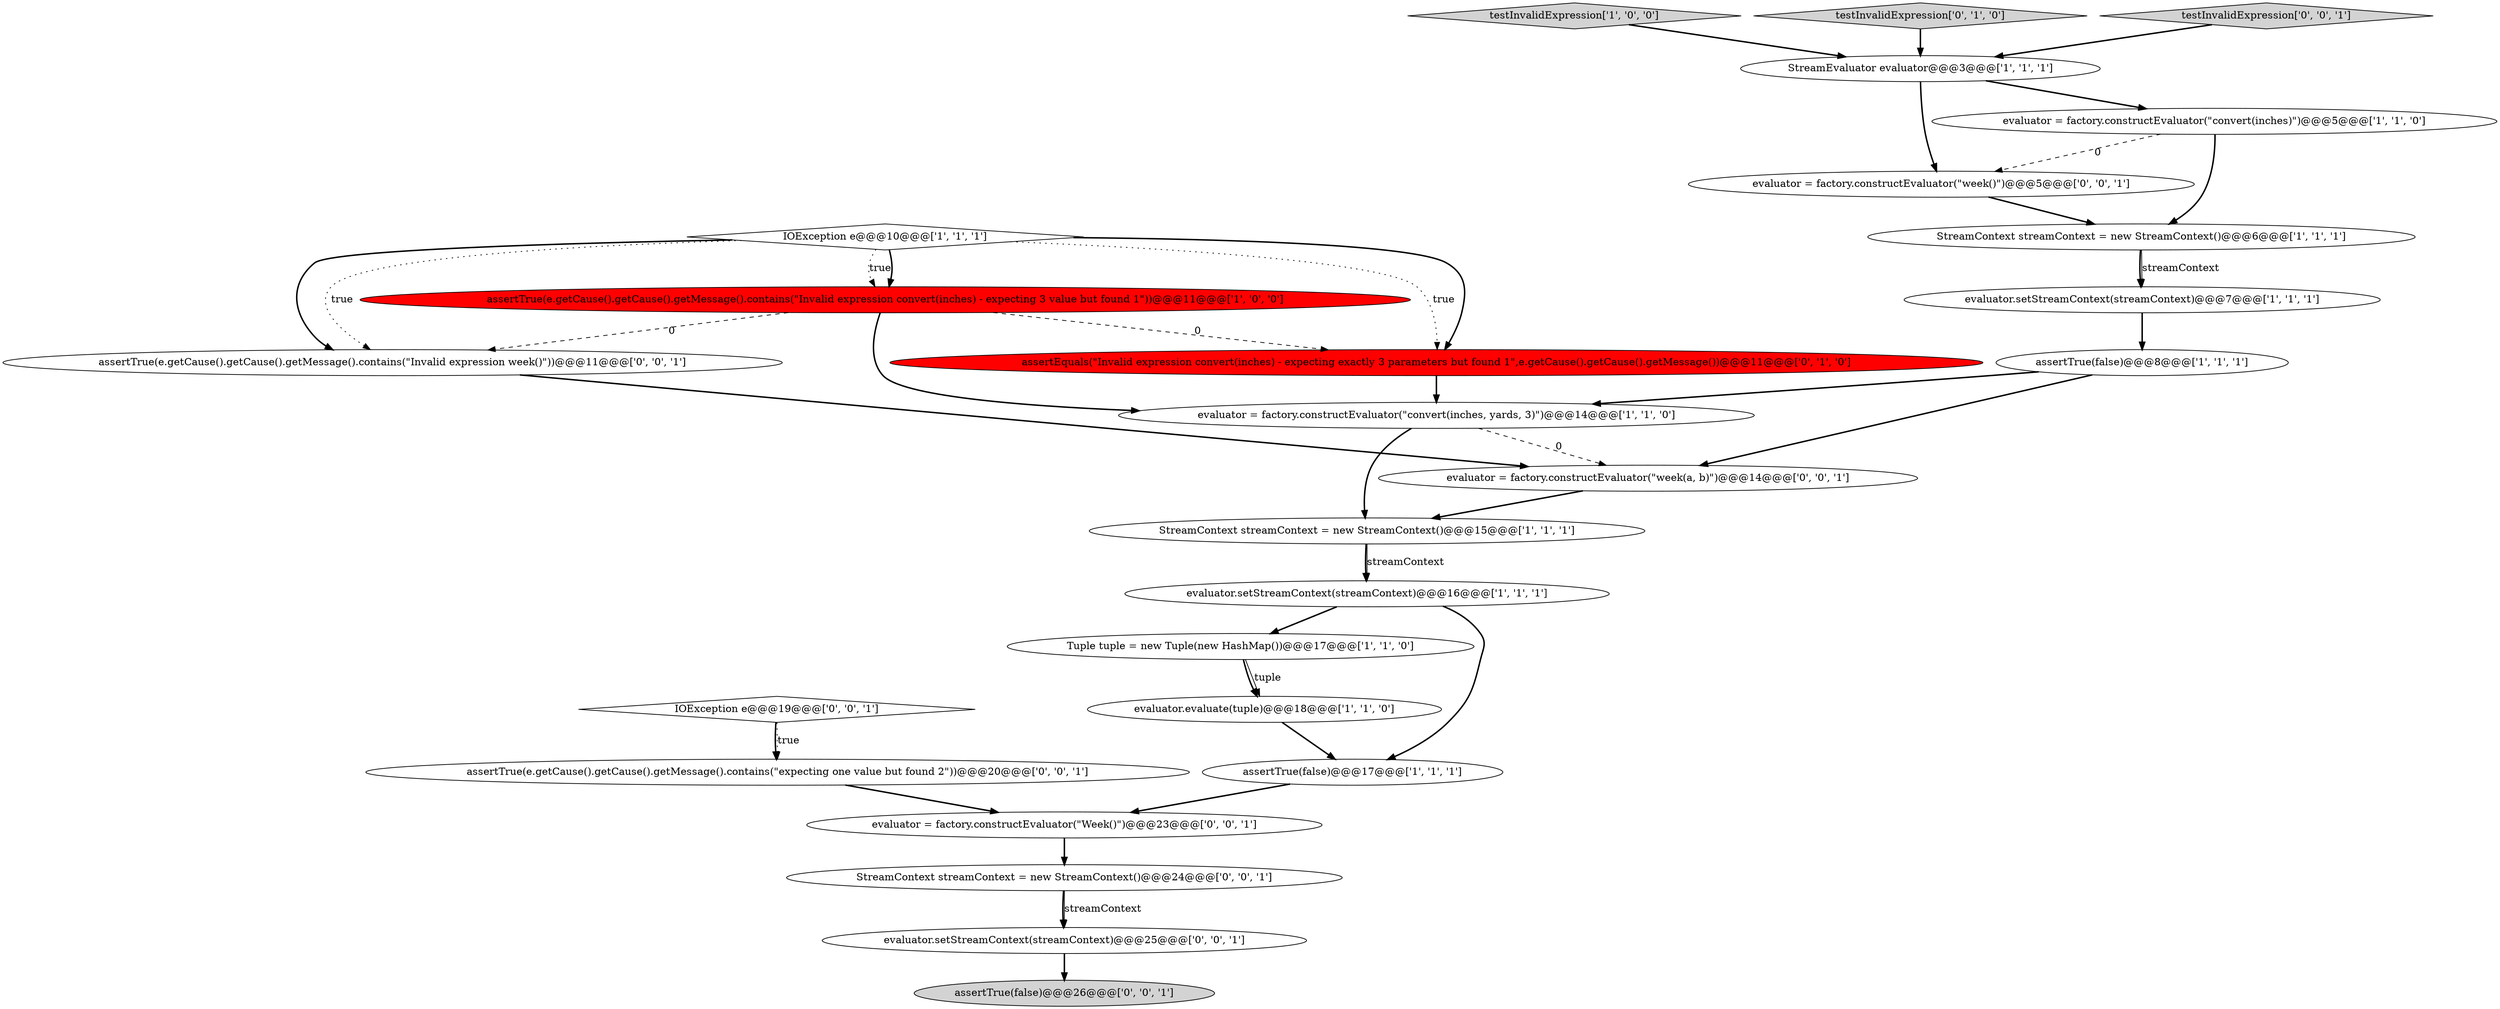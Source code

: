 digraph {
3 [style = filled, label = "StreamContext streamContext = new StreamContext()@@@6@@@['1', '1', '1']", fillcolor = white, shape = ellipse image = "AAA0AAABBB1BBB"];
15 [style = filled, label = "assertEquals(\"Invalid expression convert(inches) - expecting exactly 3 parameters but found 1\",e.getCause().getCause().getMessage())@@@11@@@['0', '1', '0']", fillcolor = red, shape = ellipse image = "AAA1AAABBB2BBB"];
24 [style = filled, label = "evaluator = factory.constructEvaluator(\"week()\")@@@5@@@['0', '0', '1']", fillcolor = white, shape = ellipse image = "AAA0AAABBB3BBB"];
7 [style = filled, label = "testInvalidExpression['1', '0', '0']", fillcolor = lightgray, shape = diamond image = "AAA0AAABBB1BBB"];
20 [style = filled, label = "evaluator = factory.constructEvaluator(\"week(a, b)\")@@@14@@@['0', '0', '1']", fillcolor = white, shape = ellipse image = "AAA0AAABBB3BBB"];
22 [style = filled, label = "assertTrue(false)@@@26@@@['0', '0', '1']", fillcolor = lightgray, shape = ellipse image = "AAA0AAABBB3BBB"];
14 [style = filled, label = "testInvalidExpression['0', '1', '0']", fillcolor = lightgray, shape = diamond image = "AAA0AAABBB2BBB"];
8 [style = filled, label = "evaluator.setStreamContext(streamContext)@@@7@@@['1', '1', '1']", fillcolor = white, shape = ellipse image = "AAA0AAABBB1BBB"];
10 [style = filled, label = "Tuple tuple = new Tuple(new HashMap())@@@17@@@['1', '1', '0']", fillcolor = white, shape = ellipse image = "AAA0AAABBB1BBB"];
13 [style = filled, label = "assertTrue(false)@@@8@@@['1', '1', '1']", fillcolor = white, shape = ellipse image = "AAA0AAABBB1BBB"];
17 [style = filled, label = "evaluator = factory.constructEvaluator(\"Week()\")@@@23@@@['0', '0', '1']", fillcolor = white, shape = ellipse image = "AAA0AAABBB3BBB"];
25 [style = filled, label = "StreamContext streamContext = new StreamContext()@@@24@@@['0', '0', '1']", fillcolor = white, shape = ellipse image = "AAA0AAABBB3BBB"];
5 [style = filled, label = "evaluator = factory.constructEvaluator(\"convert(inches)\")@@@5@@@['1', '1', '0']", fillcolor = white, shape = ellipse image = "AAA0AAABBB1BBB"];
18 [style = filled, label = "assertTrue(e.getCause().getCause().getMessage().contains(\"expecting one value but found 2\"))@@@20@@@['0', '0', '1']", fillcolor = white, shape = ellipse image = "AAA0AAABBB3BBB"];
21 [style = filled, label = "testInvalidExpression['0', '0', '1']", fillcolor = lightgray, shape = diamond image = "AAA0AAABBB3BBB"];
2 [style = filled, label = "evaluator.setStreamContext(streamContext)@@@16@@@['1', '1', '1']", fillcolor = white, shape = ellipse image = "AAA0AAABBB1BBB"];
9 [style = filled, label = "assertTrue(e.getCause().getCause().getMessage().contains(\"Invalid expression convert(inches) - expecting 3 value but found 1\"))@@@11@@@['1', '0', '0']", fillcolor = red, shape = ellipse image = "AAA1AAABBB1BBB"];
1 [style = filled, label = "StreamEvaluator evaluator@@@3@@@['1', '1', '1']", fillcolor = white, shape = ellipse image = "AAA0AAABBB1BBB"];
11 [style = filled, label = "StreamContext streamContext = new StreamContext()@@@15@@@['1', '1', '1']", fillcolor = white, shape = ellipse image = "AAA0AAABBB1BBB"];
19 [style = filled, label = "IOException e@@@19@@@['0', '0', '1']", fillcolor = white, shape = diamond image = "AAA0AAABBB3BBB"];
16 [style = filled, label = "evaluator.setStreamContext(streamContext)@@@25@@@['0', '0', '1']", fillcolor = white, shape = ellipse image = "AAA0AAABBB3BBB"];
0 [style = filled, label = "evaluator = factory.constructEvaluator(\"convert(inches, yards, 3)\")@@@14@@@['1', '1', '0']", fillcolor = white, shape = ellipse image = "AAA0AAABBB1BBB"];
12 [style = filled, label = "evaluator.evaluate(tuple)@@@18@@@['1', '1', '0']", fillcolor = white, shape = ellipse image = "AAA0AAABBB1BBB"];
6 [style = filled, label = "IOException e@@@10@@@['1', '1', '1']", fillcolor = white, shape = diamond image = "AAA0AAABBB1BBB"];
4 [style = filled, label = "assertTrue(false)@@@17@@@['1', '1', '1']", fillcolor = white, shape = ellipse image = "AAA0AAABBB1BBB"];
23 [style = filled, label = "assertTrue(e.getCause().getCause().getMessage().contains(\"Invalid expression week()\"))@@@11@@@['0', '0', '1']", fillcolor = white, shape = ellipse image = "AAA0AAABBB3BBB"];
1->5 [style = bold, label=""];
5->3 [style = bold, label=""];
17->25 [style = bold, label=""];
23->20 [style = bold, label=""];
19->18 [style = bold, label=""];
7->1 [style = bold, label=""];
9->0 [style = bold, label=""];
4->17 [style = bold, label=""];
6->23 [style = bold, label=""];
19->18 [style = dotted, label="true"];
5->24 [style = dashed, label="0"];
6->23 [style = dotted, label="true"];
18->17 [style = bold, label=""];
0->11 [style = bold, label=""];
16->22 [style = bold, label=""];
2->10 [style = bold, label=""];
25->16 [style = bold, label=""];
2->4 [style = bold, label=""];
25->16 [style = solid, label="streamContext"];
0->20 [style = dashed, label="0"];
9->23 [style = dashed, label="0"];
11->2 [style = bold, label=""];
6->15 [style = bold, label=""];
14->1 [style = bold, label=""];
11->2 [style = solid, label="streamContext"];
12->4 [style = bold, label=""];
6->9 [style = dotted, label="true"];
9->15 [style = dashed, label="0"];
10->12 [style = bold, label=""];
1->24 [style = bold, label=""];
3->8 [style = bold, label=""];
15->0 [style = bold, label=""];
21->1 [style = bold, label=""];
6->15 [style = dotted, label="true"];
6->9 [style = bold, label=""];
10->12 [style = solid, label="tuple"];
24->3 [style = bold, label=""];
3->8 [style = solid, label="streamContext"];
8->13 [style = bold, label=""];
13->0 [style = bold, label=""];
20->11 [style = bold, label=""];
13->20 [style = bold, label=""];
}
